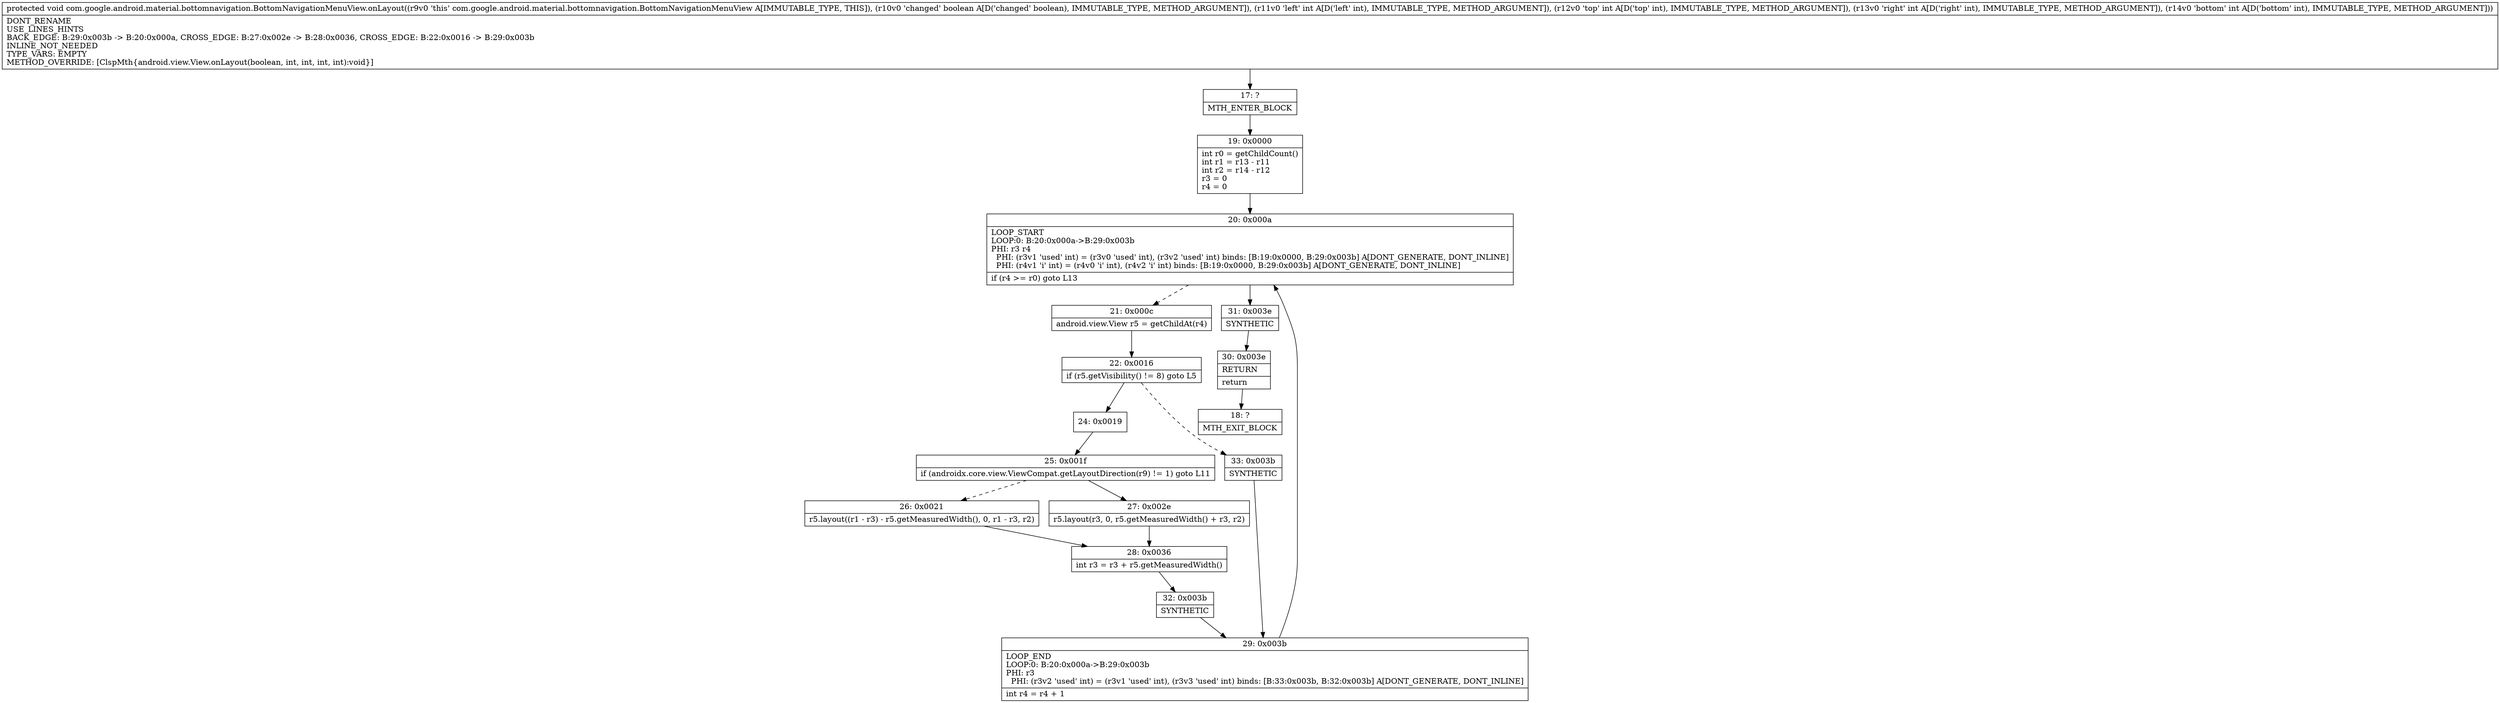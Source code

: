 digraph "CFG forcom.google.android.material.bottomnavigation.BottomNavigationMenuView.onLayout(ZIIII)V" {
Node_17 [shape=record,label="{17\:\ ?|MTH_ENTER_BLOCK\l}"];
Node_19 [shape=record,label="{19\:\ 0x0000|int r0 = getChildCount()\lint r1 = r13 \- r11\lint r2 = r14 \- r12\lr3 = 0\lr4 = 0\l}"];
Node_20 [shape=record,label="{20\:\ 0x000a|LOOP_START\lLOOP:0: B:20:0x000a\-\>B:29:0x003b\lPHI: r3 r4 \l  PHI: (r3v1 'used' int) = (r3v0 'used' int), (r3v2 'used' int) binds: [B:19:0x0000, B:29:0x003b] A[DONT_GENERATE, DONT_INLINE]\l  PHI: (r4v1 'i' int) = (r4v0 'i' int), (r4v2 'i' int) binds: [B:19:0x0000, B:29:0x003b] A[DONT_GENERATE, DONT_INLINE]\l|if (r4 \>= r0) goto L13\l}"];
Node_21 [shape=record,label="{21\:\ 0x000c|android.view.View r5 = getChildAt(r4)\l}"];
Node_22 [shape=record,label="{22\:\ 0x0016|if (r5.getVisibility() != 8) goto L5\l}"];
Node_24 [shape=record,label="{24\:\ 0x0019}"];
Node_25 [shape=record,label="{25\:\ 0x001f|if (androidx.core.view.ViewCompat.getLayoutDirection(r9) != 1) goto L11\l}"];
Node_26 [shape=record,label="{26\:\ 0x0021|r5.layout((r1 \- r3) \- r5.getMeasuredWidth(), 0, r1 \- r3, r2)\l}"];
Node_28 [shape=record,label="{28\:\ 0x0036|int r3 = r3 + r5.getMeasuredWidth()\l}"];
Node_32 [shape=record,label="{32\:\ 0x003b|SYNTHETIC\l}"];
Node_29 [shape=record,label="{29\:\ 0x003b|LOOP_END\lLOOP:0: B:20:0x000a\-\>B:29:0x003b\lPHI: r3 \l  PHI: (r3v2 'used' int) = (r3v1 'used' int), (r3v3 'used' int) binds: [B:33:0x003b, B:32:0x003b] A[DONT_GENERATE, DONT_INLINE]\l|int r4 = r4 + 1\l}"];
Node_27 [shape=record,label="{27\:\ 0x002e|r5.layout(r3, 0, r5.getMeasuredWidth() + r3, r2)\l}"];
Node_33 [shape=record,label="{33\:\ 0x003b|SYNTHETIC\l}"];
Node_31 [shape=record,label="{31\:\ 0x003e|SYNTHETIC\l}"];
Node_30 [shape=record,label="{30\:\ 0x003e|RETURN\l|return\l}"];
Node_18 [shape=record,label="{18\:\ ?|MTH_EXIT_BLOCK\l}"];
MethodNode[shape=record,label="{protected void com.google.android.material.bottomnavigation.BottomNavigationMenuView.onLayout((r9v0 'this' com.google.android.material.bottomnavigation.BottomNavigationMenuView A[IMMUTABLE_TYPE, THIS]), (r10v0 'changed' boolean A[D('changed' boolean), IMMUTABLE_TYPE, METHOD_ARGUMENT]), (r11v0 'left' int A[D('left' int), IMMUTABLE_TYPE, METHOD_ARGUMENT]), (r12v0 'top' int A[D('top' int), IMMUTABLE_TYPE, METHOD_ARGUMENT]), (r13v0 'right' int A[D('right' int), IMMUTABLE_TYPE, METHOD_ARGUMENT]), (r14v0 'bottom' int A[D('bottom' int), IMMUTABLE_TYPE, METHOD_ARGUMENT]))  | DONT_RENAME\lUSE_LINES_HINTS\lBACK_EDGE: B:29:0x003b \-\> B:20:0x000a, CROSS_EDGE: B:27:0x002e \-\> B:28:0x0036, CROSS_EDGE: B:22:0x0016 \-\> B:29:0x003b\lINLINE_NOT_NEEDED\lTYPE_VARS: EMPTY\lMETHOD_OVERRIDE: [ClspMth\{android.view.View.onLayout(boolean, int, int, int, int):void\}]\l}"];
MethodNode -> Node_17;Node_17 -> Node_19;
Node_19 -> Node_20;
Node_20 -> Node_21[style=dashed];
Node_20 -> Node_31;
Node_21 -> Node_22;
Node_22 -> Node_24;
Node_22 -> Node_33[style=dashed];
Node_24 -> Node_25;
Node_25 -> Node_26[style=dashed];
Node_25 -> Node_27;
Node_26 -> Node_28;
Node_28 -> Node_32;
Node_32 -> Node_29;
Node_29 -> Node_20;
Node_27 -> Node_28;
Node_33 -> Node_29;
Node_31 -> Node_30;
Node_30 -> Node_18;
}

